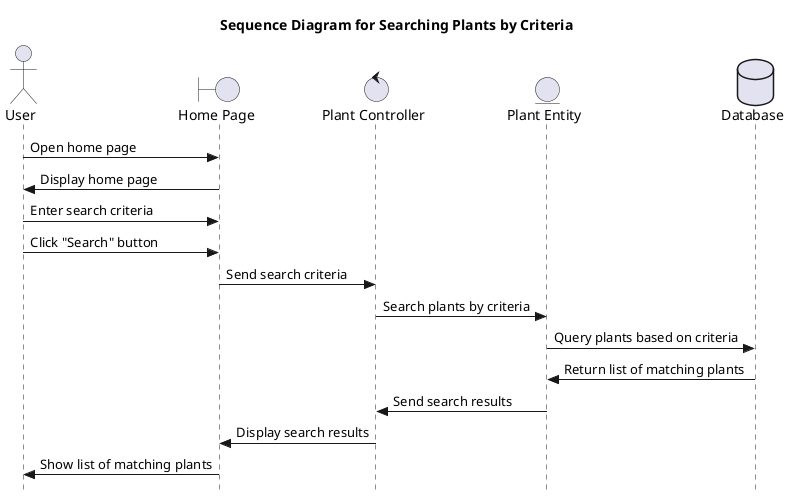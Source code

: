 @startuml Sequence Diagram for Searching Plants by Criteria
title Sequence Diagram for Searching Plants by Criteria

actor User
boundary "Home Page" as HomePage
control "Plant Controller" as Controller
entity "Plant Entity" as Plant
database "Database" as DB

skinparam style strictuml

User -> HomePage : Open home page
HomePage -> User : Display home page
User -> HomePage : Enter search criteria
User -> HomePage : Click "Search" button
HomePage -> Controller : Send search criteria
Controller -> Plant : Search plants by criteria
Plant -> DB : Query plants based on criteria
DB -> Plant : Return list of matching plants
Plant -> Controller : Send search results
Controller -> HomePage : Display search results
HomePage -> User : Show list of matching plants

@enduml
